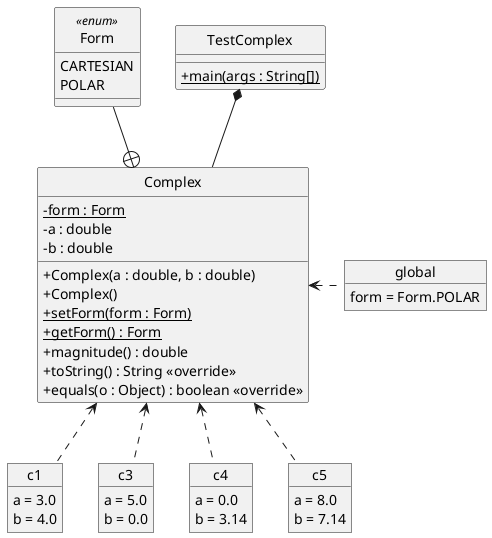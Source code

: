 @startuml
skinparam classAttributeIconSize 0
hide circle

enum Form <<enum>> {
  CARTESIAN
  POLAR
}

class Complex {
 - {static} form : Form
 - a : double
 - b : double
 + Complex(a : double, b : double)
 + Complex()
 + {static} setForm(form : Form)
 + {static} getForm() : Form
 + magnitude() : double
 + toString() : String <<override>>
 + equals(o : Object) : boolean <<override>>
}

class TestComplex {
 +{static} main(args : String[])
}

TestComplex *-- Complex
Form --+ Complex

' Objects from above classes

object c1
c1 : a = 3.0
c1 : b = 4.0

object c3
c3 : a = 5.0
c3 : b = 0.0

object c4
c4 : a = 0.0
c4 : b = 3.14

object c5
c5 : a = 8.0
c5 : b = 7.14

Complex <.. c1
Complex <.. c3
Complex <.. c4
Complex <.. c5

object global
global : form = Form.POLAR

Complex <. global
@enduml

